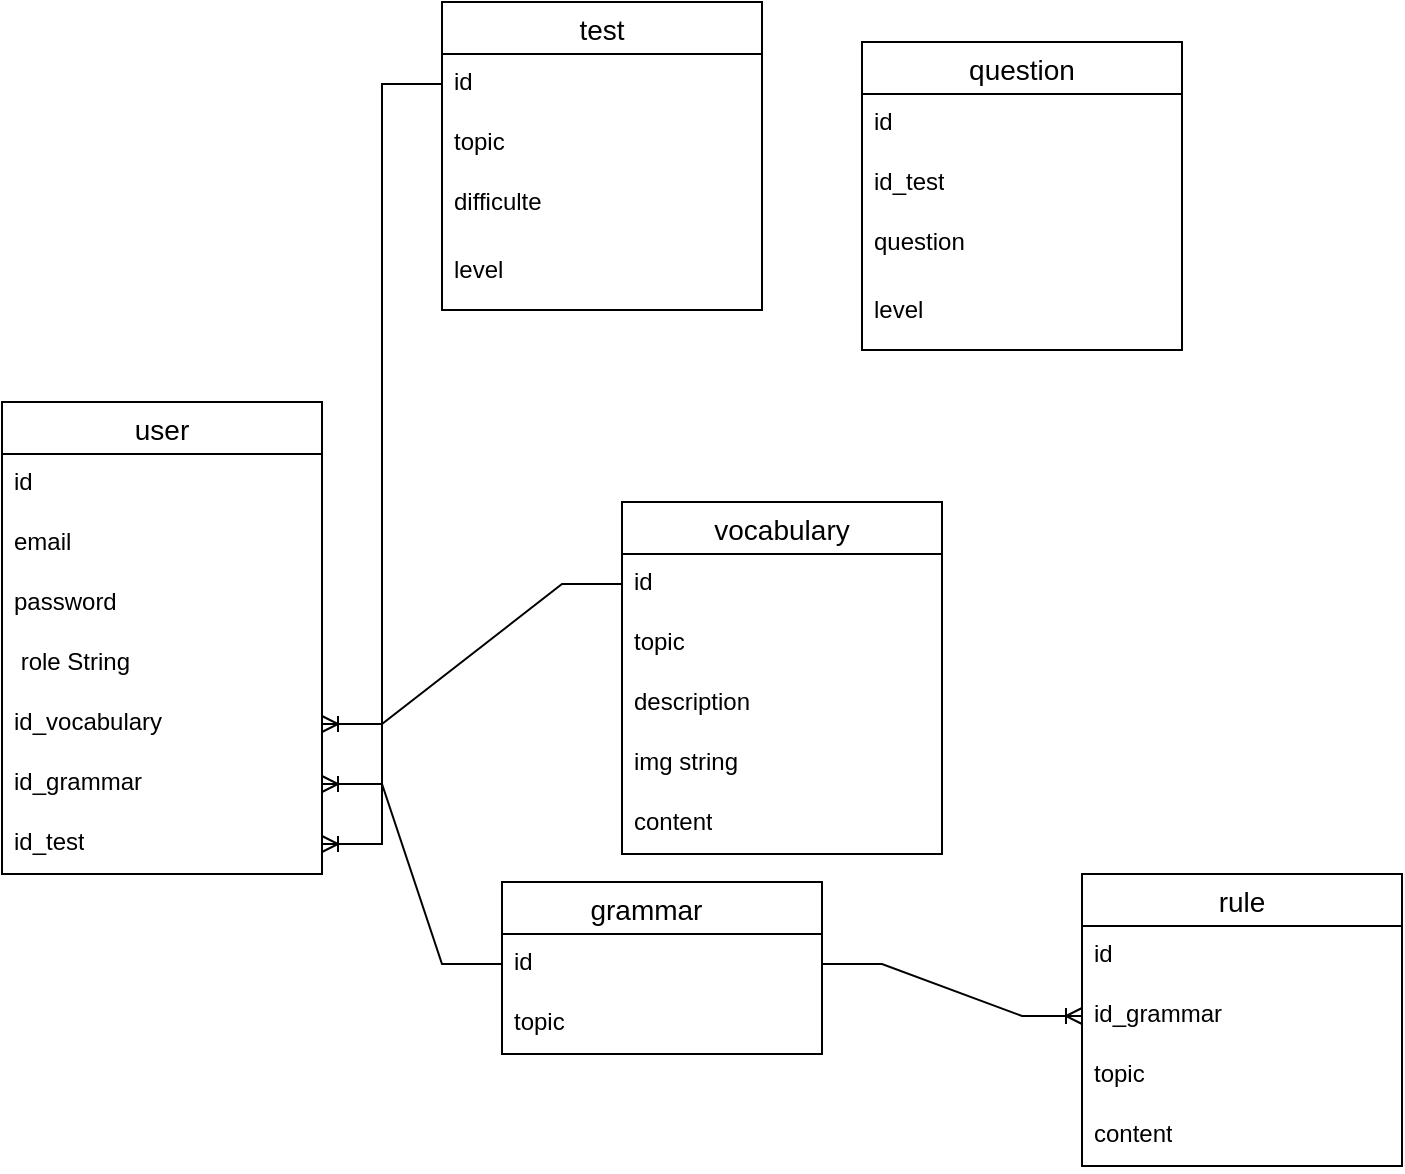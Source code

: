 <mxfile version="21.2.2" type="github">
  <diagram name="Страница 1" id="YYZnhHjQKKmGgV1DV1y3">
    <mxGraphModel dx="648" dy="367" grid="1" gridSize="10" guides="1" tooltips="1" connect="1" arrows="1" fold="1" page="1" pageScale="1" pageWidth="827" pageHeight="1169" math="0" shadow="0">
      <root>
        <mxCell id="0" />
        <mxCell id="1" parent="0" />
        <mxCell id="sHnVKD6PQ8FbzMsQ2VsI-1" value="user" style="swimlane;fontStyle=0;childLayout=stackLayout;horizontal=1;startSize=26;horizontalStack=0;resizeParent=1;resizeParentMax=0;resizeLast=0;collapsible=1;marginBottom=0;align=center;fontSize=14;" vertex="1" parent="1">
          <mxGeometry x="40" y="300" width="160" height="236" as="geometry" />
        </mxCell>
        <mxCell id="sHnVKD6PQ8FbzMsQ2VsI-3" value="id" style="text;strokeColor=none;fillColor=none;spacingLeft=4;spacingRight=4;overflow=hidden;rotatable=0;points=[[0,0.5],[1,0.5]];portConstraint=eastwest;fontSize=12;whiteSpace=wrap;html=1;" vertex="1" parent="sHnVKD6PQ8FbzMsQ2VsI-1">
          <mxGeometry y="26" width="160" height="30" as="geometry" />
        </mxCell>
        <mxCell id="sHnVKD6PQ8FbzMsQ2VsI-4" value="email" style="text;strokeColor=none;fillColor=none;spacingLeft=4;spacingRight=4;overflow=hidden;rotatable=0;points=[[0,0.5],[1,0.5]];portConstraint=eastwest;fontSize=12;whiteSpace=wrap;html=1;" vertex="1" parent="sHnVKD6PQ8FbzMsQ2VsI-1">
          <mxGeometry y="56" width="160" height="30" as="geometry" />
        </mxCell>
        <mxCell id="sHnVKD6PQ8FbzMsQ2VsI-6" value="password" style="text;strokeColor=none;fillColor=none;spacingLeft=4;spacingRight=4;overflow=hidden;rotatable=0;points=[[0,0.5],[1,0.5]];portConstraint=eastwest;fontSize=12;whiteSpace=wrap;html=1;" vertex="1" parent="sHnVKD6PQ8FbzMsQ2VsI-1">
          <mxGeometry y="86" width="160" height="30" as="geometry" />
        </mxCell>
        <mxCell id="sHnVKD6PQ8FbzMsQ2VsI-5" value="&amp;nbsp;role String" style="text;strokeColor=none;fillColor=none;spacingLeft=4;spacingRight=4;overflow=hidden;rotatable=0;points=[[0,0.5],[1,0.5]];portConstraint=eastwest;fontSize=12;whiteSpace=wrap;html=1;" vertex="1" parent="sHnVKD6PQ8FbzMsQ2VsI-1">
          <mxGeometry y="116" width="160" height="30" as="geometry" />
        </mxCell>
        <mxCell id="sHnVKD6PQ8FbzMsQ2VsI-16" value="id_vocabulary" style="text;strokeColor=none;fillColor=none;spacingLeft=4;spacingRight=4;overflow=hidden;rotatable=0;points=[[0,0.5],[1,0.5]];portConstraint=eastwest;fontSize=12;whiteSpace=wrap;html=1;" vertex="1" parent="sHnVKD6PQ8FbzMsQ2VsI-1">
          <mxGeometry y="146" width="160" height="30" as="geometry" />
        </mxCell>
        <mxCell id="sHnVKD6PQ8FbzMsQ2VsI-15" value="id_grammar" style="text;strokeColor=none;fillColor=none;spacingLeft=4;spacingRight=4;overflow=hidden;rotatable=0;points=[[0,0.5],[1,0.5]];portConstraint=eastwest;fontSize=12;whiteSpace=wrap;html=1;" vertex="1" parent="sHnVKD6PQ8FbzMsQ2VsI-1">
          <mxGeometry y="176" width="160" height="30" as="geometry" />
        </mxCell>
        <mxCell id="sHnVKD6PQ8FbzMsQ2VsI-14" value="id_test" style="text;strokeColor=none;fillColor=none;spacingLeft=4;spacingRight=4;overflow=hidden;rotatable=0;points=[[0,0.5],[1,0.5]];portConstraint=eastwest;fontSize=12;whiteSpace=wrap;html=1;" vertex="1" parent="sHnVKD6PQ8FbzMsQ2VsI-1">
          <mxGeometry y="206" width="160" height="30" as="geometry" />
        </mxCell>
        <mxCell id="sHnVKD6PQ8FbzMsQ2VsI-7" value="test" style="swimlane;fontStyle=0;childLayout=stackLayout;horizontal=1;startSize=26;horizontalStack=0;resizeParent=1;resizeParentMax=0;resizeLast=0;collapsible=1;marginBottom=0;align=center;fontSize=14;" vertex="1" parent="1">
          <mxGeometry x="260" y="100" width="160" height="154" as="geometry" />
        </mxCell>
        <mxCell id="sHnVKD6PQ8FbzMsQ2VsI-8" value="id" style="text;strokeColor=none;fillColor=none;spacingLeft=4;spacingRight=4;overflow=hidden;rotatable=0;points=[[0,0.5],[1,0.5]];portConstraint=eastwest;fontSize=12;whiteSpace=wrap;html=1;" vertex="1" parent="sHnVKD6PQ8FbzMsQ2VsI-7">
          <mxGeometry y="26" width="160" height="30" as="geometry" />
        </mxCell>
        <mxCell id="sHnVKD6PQ8FbzMsQ2VsI-9" value="topic" style="text;strokeColor=none;fillColor=none;spacingLeft=4;spacingRight=4;overflow=hidden;rotatable=0;points=[[0,0.5],[1,0.5]];portConstraint=eastwest;fontSize=12;whiteSpace=wrap;html=1;" vertex="1" parent="sHnVKD6PQ8FbzMsQ2VsI-7">
          <mxGeometry y="56" width="160" height="30" as="geometry" />
        </mxCell>
        <mxCell id="sHnVKD6PQ8FbzMsQ2VsI-11" value="difficulte" style="text;strokeColor=none;fillColor=none;spacingLeft=4;spacingRight=4;overflow=hidden;rotatable=0;points=[[0,0.5],[1,0.5]];portConstraint=eastwest;fontSize=12;whiteSpace=wrap;html=1;" vertex="1" parent="sHnVKD6PQ8FbzMsQ2VsI-7">
          <mxGeometry y="86" width="160" height="34" as="geometry" />
        </mxCell>
        <mxCell id="sHnVKD6PQ8FbzMsQ2VsI-12" value="level" style="text;strokeColor=none;fillColor=none;spacingLeft=4;spacingRight=4;overflow=hidden;rotatable=0;points=[[0,0.5],[1,0.5]];portConstraint=eastwest;fontSize=12;whiteSpace=wrap;html=1;" vertex="1" parent="sHnVKD6PQ8FbzMsQ2VsI-7">
          <mxGeometry y="120" width="160" height="34" as="geometry" />
        </mxCell>
        <mxCell id="sHnVKD6PQ8FbzMsQ2VsI-13" value="" style="edgeStyle=entityRelationEdgeStyle;fontSize=12;html=1;endArrow=ERoneToMany;rounded=0;" edge="1" parent="1" source="sHnVKD6PQ8FbzMsQ2VsI-8" target="sHnVKD6PQ8FbzMsQ2VsI-14">
          <mxGeometry width="100" height="100" relative="1" as="geometry">
            <mxPoint x="100" y="270" as="sourcePoint" />
            <mxPoint x="200" y="170" as="targetPoint" />
          </mxGeometry>
        </mxCell>
        <mxCell id="sHnVKD6PQ8FbzMsQ2VsI-17" value="vocabulary" style="swimlane;fontStyle=0;childLayout=stackLayout;horizontal=1;startSize=26;horizontalStack=0;resizeParent=1;resizeParentMax=0;resizeLast=0;collapsible=1;marginBottom=0;align=center;fontSize=14;" vertex="1" parent="1">
          <mxGeometry x="350" y="350" width="160" height="176" as="geometry" />
        </mxCell>
        <mxCell id="sHnVKD6PQ8FbzMsQ2VsI-18" value="id" style="text;strokeColor=none;fillColor=none;spacingLeft=4;spacingRight=4;overflow=hidden;rotatable=0;points=[[0,0.5],[1,0.5]];portConstraint=eastwest;fontSize=12;whiteSpace=wrap;html=1;" vertex="1" parent="sHnVKD6PQ8FbzMsQ2VsI-17">
          <mxGeometry y="26" width="160" height="30" as="geometry" />
        </mxCell>
        <mxCell id="sHnVKD6PQ8FbzMsQ2VsI-19" value="topic" style="text;strokeColor=none;fillColor=none;spacingLeft=4;spacingRight=4;overflow=hidden;rotatable=0;points=[[0,0.5],[1,0.5]];portConstraint=eastwest;fontSize=12;whiteSpace=wrap;html=1;" vertex="1" parent="sHnVKD6PQ8FbzMsQ2VsI-17">
          <mxGeometry y="56" width="160" height="30" as="geometry" />
        </mxCell>
        <mxCell id="sHnVKD6PQ8FbzMsQ2VsI-22" value="description" style="text;strokeColor=none;fillColor=none;spacingLeft=4;spacingRight=4;overflow=hidden;rotatable=0;points=[[0,0.5],[1,0.5]];portConstraint=eastwest;fontSize=12;whiteSpace=wrap;html=1;" vertex="1" parent="sHnVKD6PQ8FbzMsQ2VsI-17">
          <mxGeometry y="86" width="160" height="30" as="geometry" />
        </mxCell>
        <mxCell id="sHnVKD6PQ8FbzMsQ2VsI-23" value="img string" style="text;strokeColor=none;fillColor=none;spacingLeft=4;spacingRight=4;overflow=hidden;rotatable=0;points=[[0,0.5],[1,0.5]];portConstraint=eastwest;fontSize=12;whiteSpace=wrap;html=1;" vertex="1" parent="sHnVKD6PQ8FbzMsQ2VsI-17">
          <mxGeometry y="116" width="160" height="30" as="geometry" />
        </mxCell>
        <mxCell id="sHnVKD6PQ8FbzMsQ2VsI-35" value="content" style="text;strokeColor=none;fillColor=none;spacingLeft=4;spacingRight=4;overflow=hidden;rotatable=0;points=[[0,0.5],[1,0.5]];portConstraint=eastwest;fontSize=12;whiteSpace=wrap;html=1;" vertex="1" parent="sHnVKD6PQ8FbzMsQ2VsI-17">
          <mxGeometry y="146" width="160" height="30" as="geometry" />
        </mxCell>
        <mxCell id="sHnVKD6PQ8FbzMsQ2VsI-24" value="" style="edgeStyle=entityRelationEdgeStyle;fontSize=12;html=1;endArrow=ERoneToMany;rounded=0;" edge="1" parent="1" source="sHnVKD6PQ8FbzMsQ2VsI-18" target="sHnVKD6PQ8FbzMsQ2VsI-16">
          <mxGeometry width="100" height="100" relative="1" as="geometry">
            <mxPoint x="290" y="430" as="sourcePoint" />
            <mxPoint x="230" y="810" as="targetPoint" />
          </mxGeometry>
        </mxCell>
        <mxCell id="sHnVKD6PQ8FbzMsQ2VsI-25" value="grammar    " style="swimlane;fontStyle=0;childLayout=stackLayout;horizontal=1;startSize=26;horizontalStack=0;resizeParent=1;resizeParentMax=0;resizeLast=0;collapsible=1;marginBottom=0;align=center;fontSize=14;" vertex="1" parent="1">
          <mxGeometry x="290" y="540" width="160" height="86" as="geometry" />
        </mxCell>
        <mxCell id="sHnVKD6PQ8FbzMsQ2VsI-26" value="id" style="text;strokeColor=none;fillColor=none;spacingLeft=4;spacingRight=4;overflow=hidden;rotatable=0;points=[[0,0.5],[1,0.5]];portConstraint=eastwest;fontSize=12;whiteSpace=wrap;html=1;" vertex="1" parent="sHnVKD6PQ8FbzMsQ2VsI-25">
          <mxGeometry y="26" width="160" height="30" as="geometry" />
        </mxCell>
        <mxCell id="sHnVKD6PQ8FbzMsQ2VsI-27" value="topic" style="text;strokeColor=none;fillColor=none;spacingLeft=4;spacingRight=4;overflow=hidden;rotatable=0;points=[[0,0.5],[1,0.5]];portConstraint=eastwest;fontSize=12;whiteSpace=wrap;html=1;" vertex="1" parent="sHnVKD6PQ8FbzMsQ2VsI-25">
          <mxGeometry y="56" width="160" height="30" as="geometry" />
        </mxCell>
        <mxCell id="sHnVKD6PQ8FbzMsQ2VsI-30" value="" style="edgeStyle=entityRelationEdgeStyle;fontSize=12;html=1;endArrow=ERoneToMany;rounded=0;" edge="1" parent="1" source="sHnVKD6PQ8FbzMsQ2VsI-26" target="sHnVKD6PQ8FbzMsQ2VsI-15">
          <mxGeometry width="100" height="100" relative="1" as="geometry">
            <mxPoint x="360" y="401" as="sourcePoint" />
            <mxPoint x="210" y="471" as="targetPoint" />
          </mxGeometry>
        </mxCell>
        <mxCell id="sHnVKD6PQ8FbzMsQ2VsI-31" value="rule" style="swimlane;fontStyle=0;childLayout=stackLayout;horizontal=1;startSize=26;horizontalStack=0;resizeParent=1;resizeParentMax=0;resizeLast=0;collapsible=1;marginBottom=0;align=center;fontSize=14;" vertex="1" parent="1">
          <mxGeometry x="580" y="536" width="160" height="146" as="geometry" />
        </mxCell>
        <mxCell id="sHnVKD6PQ8FbzMsQ2VsI-32" value="id" style="text;strokeColor=none;fillColor=none;spacingLeft=4;spacingRight=4;overflow=hidden;rotatable=0;points=[[0,0.5],[1,0.5]];portConstraint=eastwest;fontSize=12;whiteSpace=wrap;html=1;" vertex="1" parent="sHnVKD6PQ8FbzMsQ2VsI-31">
          <mxGeometry y="26" width="160" height="30" as="geometry" />
        </mxCell>
        <mxCell id="sHnVKD6PQ8FbzMsQ2VsI-36" value="id_grammar" style="text;strokeColor=none;fillColor=none;spacingLeft=4;spacingRight=4;overflow=hidden;rotatable=0;points=[[0,0.5],[1,0.5]];portConstraint=eastwest;fontSize=12;whiteSpace=wrap;html=1;" vertex="1" parent="sHnVKD6PQ8FbzMsQ2VsI-31">
          <mxGeometry y="56" width="160" height="30" as="geometry" />
        </mxCell>
        <mxCell id="sHnVKD6PQ8FbzMsQ2VsI-33" value="topic" style="text;strokeColor=none;fillColor=none;spacingLeft=4;spacingRight=4;overflow=hidden;rotatable=0;points=[[0,0.5],[1,0.5]];portConstraint=eastwest;fontSize=12;whiteSpace=wrap;html=1;" vertex="1" parent="sHnVKD6PQ8FbzMsQ2VsI-31">
          <mxGeometry y="86" width="160" height="30" as="geometry" />
        </mxCell>
        <mxCell id="sHnVKD6PQ8FbzMsQ2VsI-34" value="content" style="text;strokeColor=none;fillColor=none;spacingLeft=4;spacingRight=4;overflow=hidden;rotatable=0;points=[[0,0.5],[1,0.5]];portConstraint=eastwest;fontSize=12;whiteSpace=wrap;html=1;" vertex="1" parent="sHnVKD6PQ8FbzMsQ2VsI-31">
          <mxGeometry y="116" width="160" height="30" as="geometry" />
        </mxCell>
        <mxCell id="sHnVKD6PQ8FbzMsQ2VsI-37" value="" style="edgeStyle=entityRelationEdgeStyle;fontSize=12;html=1;endArrow=ERoneToMany;rounded=0;" edge="1" parent="1" source="sHnVKD6PQ8FbzMsQ2VsI-26" target="sHnVKD6PQ8FbzMsQ2VsI-36">
          <mxGeometry width="100" height="100" relative="1" as="geometry">
            <mxPoint x="360" y="401" as="sourcePoint" />
            <mxPoint x="210" y="471" as="targetPoint" />
          </mxGeometry>
        </mxCell>
        <mxCell id="sHnVKD6PQ8FbzMsQ2VsI-38" value="question" style="swimlane;fontStyle=0;childLayout=stackLayout;horizontal=1;startSize=26;horizontalStack=0;resizeParent=1;resizeParentMax=0;resizeLast=0;collapsible=1;marginBottom=0;align=center;fontSize=14;" vertex="1" parent="1">
          <mxGeometry x="470" y="120" width="160" height="154" as="geometry" />
        </mxCell>
        <mxCell id="sHnVKD6PQ8FbzMsQ2VsI-39" value="id" style="text;strokeColor=none;fillColor=none;spacingLeft=4;spacingRight=4;overflow=hidden;rotatable=0;points=[[0,0.5],[1,0.5]];portConstraint=eastwest;fontSize=12;whiteSpace=wrap;html=1;" vertex="1" parent="sHnVKD6PQ8FbzMsQ2VsI-38">
          <mxGeometry y="26" width="160" height="30" as="geometry" />
        </mxCell>
        <mxCell id="sHnVKD6PQ8FbzMsQ2VsI-40" value="id_test" style="text;strokeColor=none;fillColor=none;spacingLeft=4;spacingRight=4;overflow=hidden;rotatable=0;points=[[0,0.5],[1,0.5]];portConstraint=eastwest;fontSize=12;whiteSpace=wrap;html=1;" vertex="1" parent="sHnVKD6PQ8FbzMsQ2VsI-38">
          <mxGeometry y="56" width="160" height="30" as="geometry" />
        </mxCell>
        <mxCell id="sHnVKD6PQ8FbzMsQ2VsI-41" value="question" style="text;strokeColor=none;fillColor=none;spacingLeft=4;spacingRight=4;overflow=hidden;rotatable=0;points=[[0,0.5],[1,0.5]];portConstraint=eastwest;fontSize=12;whiteSpace=wrap;html=1;" vertex="1" parent="sHnVKD6PQ8FbzMsQ2VsI-38">
          <mxGeometry y="86" width="160" height="34" as="geometry" />
        </mxCell>
        <mxCell id="sHnVKD6PQ8FbzMsQ2VsI-42" value="level" style="text;strokeColor=none;fillColor=none;spacingLeft=4;spacingRight=4;overflow=hidden;rotatable=0;points=[[0,0.5],[1,0.5]];portConstraint=eastwest;fontSize=12;whiteSpace=wrap;html=1;" vertex="1" parent="sHnVKD6PQ8FbzMsQ2VsI-38">
          <mxGeometry y="120" width="160" height="34" as="geometry" />
        </mxCell>
      </root>
    </mxGraphModel>
  </diagram>
</mxfile>
